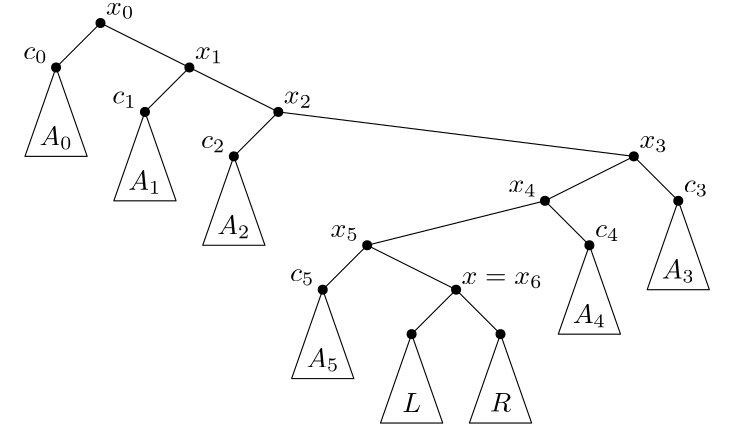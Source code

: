 <?xml version="1.0"?>
<!DOCTYPE ipe SYSTEM "ipe.dtd">
<ipe version="70206" creator="Ipe 7.2.7">
<info created="D:20200225145259" modified="D:20200225154916"/>
<ipestyle name="basic">
<symbol name="arrow/arc(spx)">
<path stroke="sym-stroke" fill="sym-stroke" pen="sym-pen">
0 0 m
-1 0.333 l
-1 -0.333 l
h
</path>
</symbol>
<symbol name="arrow/farc(spx)">
<path stroke="sym-stroke" fill="white" pen="sym-pen">
0 0 m
-1 0.333 l
-1 -0.333 l
h
</path>
</symbol>
<symbol name="arrow/ptarc(spx)">
<path stroke="sym-stroke" fill="sym-stroke" pen="sym-pen">
0 0 m
-1 0.333 l
-0.8 0 l
-1 -0.333 l
h
</path>
</symbol>
<symbol name="arrow/fptarc(spx)">
<path stroke="sym-stroke" fill="white" pen="sym-pen">
0 0 m
-1 0.333 l
-0.8 0 l
-1 -0.333 l
h
</path>
</symbol>
<symbol name="mark/circle(sx)" transformations="translations">
<path fill="sym-stroke">
0.6 0 0 0.6 0 0 e
0.4 0 0 0.4 0 0 e
</path>
</symbol>
<symbol name="mark/disk(sx)" transformations="translations">
<path fill="sym-stroke">
0.6 0 0 0.6 0 0 e
</path>
</symbol>
<symbol name="mark/fdisk(sfx)" transformations="translations">
<group>
<path fill="sym-fill">
0.5 0 0 0.5 0 0 e
</path>
<path fill="sym-stroke" fillrule="eofill">
0.6 0 0 0.6 0 0 e
0.4 0 0 0.4 0 0 e
</path>
</group>
</symbol>
<symbol name="mark/box(sx)" transformations="translations">
<path fill="sym-stroke" fillrule="eofill">
-0.6 -0.6 m
0.6 -0.6 l
0.6 0.6 l
-0.6 0.6 l
h
-0.4 -0.4 m
0.4 -0.4 l
0.4 0.4 l
-0.4 0.4 l
h
</path>
</symbol>
<symbol name="mark/square(sx)" transformations="translations">
<path fill="sym-stroke">
-0.6 -0.6 m
0.6 -0.6 l
0.6 0.6 l
-0.6 0.6 l
h
</path>
</symbol>
<symbol name="mark/fsquare(sfx)" transformations="translations">
<group>
<path fill="sym-fill">
-0.5 -0.5 m
0.5 -0.5 l
0.5 0.5 l
-0.5 0.5 l
h
</path>
<path fill="sym-stroke" fillrule="eofill">
-0.6 -0.6 m
0.6 -0.6 l
0.6 0.6 l
-0.6 0.6 l
h
-0.4 -0.4 m
0.4 -0.4 l
0.4 0.4 l
-0.4 0.4 l
h
</path>
</group>
</symbol>
<symbol name="mark/cross(sx)" transformations="translations">
<group>
<path fill="sym-stroke">
-0.43 -0.57 m
0.57 0.43 l
0.43 0.57 l
-0.57 -0.43 l
h
</path>
<path fill="sym-stroke">
-0.43 0.57 m
0.57 -0.43 l
0.43 -0.57 l
-0.57 0.43 l
h
</path>
</group>
</symbol>
<symbol name="arrow/fnormal(spx)">
<path stroke="sym-stroke" fill="white" pen="sym-pen">
0 0 m
-1 0.333 l
-1 -0.333 l
h
</path>
</symbol>
<symbol name="arrow/pointed(spx)">
<path stroke="sym-stroke" fill="sym-stroke" pen="sym-pen">
0 0 m
-1 0.333 l
-0.8 0 l
-1 -0.333 l
h
</path>
</symbol>
<symbol name="arrow/fpointed(spx)">
<path stroke="sym-stroke" fill="white" pen="sym-pen">
0 0 m
-1 0.333 l
-0.8 0 l
-1 -0.333 l
h
</path>
</symbol>
<symbol name="arrow/linear(spx)">
<path stroke="sym-stroke" pen="sym-pen">
-1 0.333 m
0 0 l
-1 -0.333 l
</path>
</symbol>
<symbol name="arrow/fdouble(spx)">
<path stroke="sym-stroke" fill="white" pen="sym-pen">
0 0 m
-1 0.333 l
-1 -0.333 l
h
-1 0 m
-2 0.333 l
-2 -0.333 l
h
</path>
</symbol>
<symbol name="arrow/double(spx)">
<path stroke="sym-stroke" fill="sym-stroke" pen="sym-pen">
0 0 m
-1 0.333 l
-1 -0.333 l
h
-1 0 m
-2 0.333 l
-2 -0.333 l
h
</path>
</symbol>
<pen name="heavier" value="0.8"/>
<pen name="fat" value="1.2"/>
<pen name="ultrafat" value="2"/>
<symbolsize name="large" value="5"/>
<symbolsize name="small" value="2"/>
<symbolsize name="tiny" value="1.1"/>
<arrowsize name="large" value="10"/>
<arrowsize name="small" value="5"/>
<arrowsize name="tiny" value="3"/>
<color name="red" value="1 0 0"/>
<color name="green" value="0 1 0"/>
<color name="blue" value="0 0 1"/>
<color name="yellow" value="1 1 0"/>
<color name="orange" value="1 0.647 0"/>
<color name="gold" value="1 0.843 0"/>
<color name="purple" value="0.627 0.125 0.941"/>
<color name="gray" value="0.745"/>
<color name="brown" value="0.647 0.165 0.165"/>
<color name="navy" value="0 0 0.502"/>
<color name="pink" value="1 0.753 0.796"/>
<color name="seagreen" value="0.18 0.545 0.341"/>
<color name="turquoise" value="0.251 0.878 0.816"/>
<color name="violet" value="0.933 0.51 0.933"/>
<color name="darkblue" value="0 0 0.545"/>
<color name="darkcyan" value="0 0.545 0.545"/>
<color name="darkgray" value="0.663"/>
<color name="darkgreen" value="0 0.392 0"/>
<color name="darkmagenta" value="0.545 0 0.545"/>
<color name="darkorange" value="1 0.549 0"/>
<color name="darkred" value="0.545 0 0"/>
<color name="lightblue" value="0.678 0.847 0.902"/>
<color name="lightcyan" value="0.878 1 1"/>
<color name="lightgray" value="0.827"/>
<color name="lightgreen" value="0.565 0.933 0.565"/>
<color name="lightyellow" value="1 1 0.878"/>
<dashstyle name="dashed" value="[4] 0"/>
<dashstyle name="dotted" value="[1 3] 0"/>
<dashstyle name="dash dotted" value="[4 2 1 2] 0"/>
<dashstyle name="dash dot dotted" value="[4 2 1 2 1 2] 0"/>
<textsize name="large" value="\large"/>
<textsize name="small" value="\small"/>
<textsize name="tiny" value="\tiny"/>
<textsize name="Large" value="\Large"/>
<textsize name="LARGE" value="\LARGE"/>
<textsize name="huge" value="\huge"/>
<textsize name="Huge" value="\Huge"/>
<textsize name="footnote" value="\footnotesize"/>
<textstyle name="center" begin="\begin{center}" end="\end{center}"/>
<textstyle name="itemize" begin="\begin{itemize}" end="\end{itemize}"/>
<textstyle name="item" begin="\begin{itemize}\item{}" end="\end{itemize}"/>
<gridsize name="4 pts" value="4"/>
<gridsize name="8 pts (~3 mm)" value="8"/>
<gridsize name="16 pts (~6 mm)" value="16"/>
<gridsize name="32 pts (~12 mm)" value="32"/>
<gridsize name="10 pts (~3.5 mm)" value="10"/>
<gridsize name="20 pts (~7 mm)" value="20"/>
<gridsize name="14 pts (~5 mm)" value="14"/>
<gridsize name="28 pts (~10 mm)" value="28"/>
<gridsize name="56 pts (~20 mm)" value="56"/>
<anglesize name="90 deg" value="90"/>
<anglesize name="60 deg" value="60"/>
<anglesize name="45 deg" value="45"/>
<anglesize name="30 deg" value="30"/>
<anglesize name="22.5 deg" value="22.5"/>
<opacity name="10%" value="0.1"/>
<opacity name="30%" value="0.3"/>
<opacity name="50%" value="0.5"/>
<opacity name="75%" value="0.75"/>
<tiling name="falling" angle="-60" step="4" width="1"/>
<tiling name="rising" angle="30" step="4" width="1"/>
</ipestyle>
<page>
<layer name="alpha"/>
<layer name="gamma"/>
<view layers="alpha" active="alpha"/>
<view layers="gamma" active="alpha"/>
<use layer="alpha" name="mark/disk(sx)" pos="256 576" size="normal" stroke="black"/>
<use name="mark/disk(sx)" pos="288 560" size="normal" stroke="black"/>
<use name="mark/disk(sx)" pos="320 544" size="normal" stroke="black"/>
<use matrix="1 0 0 1 32 0" name="mark/disk(sx)" pos="416 528" size="normal" stroke="black"/>
<use matrix="1 0 0 1 32 0" name="mark/disk(sx)" pos="384 512" size="normal" stroke="black"/>
<use name="mark/disk(sx)" pos="352 496" size="normal" stroke="black"/>
<use name="mark/disk(sx)" pos="384 480" size="normal" stroke="black"/>
<path stroke="black">
256 576 m
288 560 l
320 544 l
448 528 l
416 512 l
352 496 l
384 480 l
</path>
<path matrix="0.7 0 0 1 60.8 16" stroke="black">
256 544 m
240 512 l
272 512 l
h
</path>
<path matrix="0.7 0 0 1 92.8 0" stroke="black">
256 544 m
240 512 l
272 512 l
h
</path>
<path matrix="0.7 0 0 1 124.8 -16" stroke="black">
256 544 m
240 512 l
272 512 l
h
</path>
<path matrix="0.7 0 0 1 284.8 -32" stroke="black">
256 544 m
240 512 l
272 512 l
h
</path>
<path matrix="0.7 0 0 1 252.8 -48" stroke="black">
256 544 m
240 512 l
272 512 l
h
</path>
<path matrix="0.7 0 0 1 156.8 -64" stroke="black">
256 544 m
240 512 l
272 512 l
h
</path>
<path matrix="0.7 0 0 1 188.8 -80" stroke="black">
256 544 m
240 512 l
272 512 l
h
</path>
<path matrix="0.7 0 0 1 220.8 -80" stroke="black">
256 544 m
240 512 l
272 512 l
h
</path>
<path stroke="black">
256 576 m
240 560 l
</path>
<path stroke="black">
288 560 m
272 544 l
</path>
<path stroke="black">
320 544 m
304 528 l
</path>
<path stroke="black">
352 496 m
336 480 l
</path>
<path stroke="black">
384 480 m
368 464 l
</path>
<path stroke="black">
384 480 m
400 464 l
</path>
<path stroke="black">
416 512 m
432 496 l
</path>
<path stroke="black">
448 528 m
464 512 l
</path>
<text matrix="1 0 0 1 2 2" transformations="translations" pos="384 480" stroke="black" type="label" width="29.141" height="4.294" depth="1.49" valign="baseline" style="math">x=x_6</text>
<text matrix="1 0 0 1 2 3" transformations="translations" pos="256 576" stroke="black" type="label" width="10.163" height="4.294" depth="1.49" valign="baseline" style="math">x_0</text>
<text matrix="1 0 0 1 34 -13" transformations="translations" pos="256 576" stroke="black" type="label" width="10.163" height="4.294" depth="1.49" valign="baseline" style="math">x_1</text>
<text matrix="1 0 0 1 66 -29" transformations="translations" pos="256 576" stroke="black" type="label" width="10.163" height="4.294" depth="1.49" valign="baseline" style="math">x_2</text>
<text matrix="1 0 0 1 194 -45" transformations="translations" pos="256 576" stroke="black" type="label" width="10.163" height="4.294" depth="1.49" valign="baseline" style="math">x_3</text>
<text matrix="1 0 0 1 157 -61" transformations="translations" pos="256 576" stroke="black" type="label" width="10.163" height="4.294" depth="1.49" halign="right" valign="baseline" style="math">x_4</text>
<text matrix="1 0 0 1 93 -77" transformations="translations" pos="256 576" stroke="black" type="label" width="10.163" height="4.294" depth="1.49" halign="right" valign="baseline" style="math">x_5</text>
<text matrix="1 0 0 1 0 -12" transformations="translations" pos="240 544" stroke="black" type="label" width="11.941" height="6.812" depth="1.49" halign="center" valign="baseline" style="math">A_0</text>
<text matrix="1 0 0 1 32 -28" transformations="translations" pos="240 544" stroke="black" type="label" width="11.941" height="6.812" depth="1.49" halign="center" valign="baseline" style="math">A_1</text>
<text matrix="1 0 0 1 64 -44" transformations="translations" pos="240 544" stroke="black" type="label" width="11.941" height="6.812" depth="1.49" halign="center" valign="baseline" style="math">A_2</text>
<text matrix="1 0 0 1 96 -92" transformations="translations" pos="240 544" stroke="black" type="label" width="11.941" height="6.812" depth="1.49" halign="center" valign="baseline" style="math">A_5</text>
<text matrix="1 0 0 1 224 -60" transformations="translations" pos="240 544" stroke="black" type="label" width="11.941" height="6.812" depth="1.49" halign="center" valign="baseline" style="math">A_3</text>
<text matrix="1 0 0 1 192 -76" transformations="translations" pos="240 544" stroke="black" type="label" width="11.941" height="6.812" depth="1.49" halign="center" valign="baseline" style="math">A_4</text>
<text matrix="1 0 0 1 160 -108" transformations="translations" pos="240 544" stroke="black" type="label" width="7.641" height="6.808" depth="0" halign="center" valign="baseline" style="math">R</text>
<text matrix="1 0 0 1 128 -108" transformations="translations" pos="240 544" stroke="black" type="label" width="6.78" height="6.808" depth="0" halign="center" valign="baseline" style="math">L</text>
<use name="mark/disk(sx)" pos="240 560" size="normal" stroke="black"/>
<use name="mark/disk(sx)" pos="272 544" size="normal" stroke="black"/>
<use name="mark/disk(sx)" pos="304 528" size="normal" stroke="black"/>
<use name="mark/disk(sx)" pos="336 480" size="normal" stroke="black"/>
<use name="mark/disk(sx)" pos="368 464" size="normal" stroke="black"/>
<use name="mark/disk(sx)" pos="400 464" size="normal" stroke="black"/>
<use name="mark/disk(sx)" pos="432 496" size="normal" stroke="black"/>
<use name="mark/disk(sx)" pos="464 512" size="normal" stroke="black"/>
<use layer="gamma" matrix="1 0 0 1 0 176" name="mark/disk(sx)" pos="384 400" size="normal" stroke="black"/>
<use matrix="1 0 0 1 0 176" name="mark/disk(sx)" pos="256 384" size="normal" stroke="black"/>
<use matrix="1 0 0 1 0 176" name="mark/disk(sx)" pos="288 368" size="normal" stroke="black"/>
<use matrix="1 0 0 1 0 176" name="mark/disk(sx)" pos="320 352" size="normal" stroke="black"/>
<use matrix="1 0 0 1 0 176" name="mark/disk(sx)" pos="352 336" size="normal" stroke="black"/>
<use matrix="1 0 0 1 0 176" name="mark/disk(sx)" pos="448 384" size="normal" stroke="black"/>
<use matrix="1 0 0 1 0 176" name="mark/disk(sx)" pos="416 368" size="normal" stroke="black"/>
<path matrix="1 0 0 1 0 176" stroke="black">
384 400 m
256 384 l
288 368 l
320 352 l
352 336 l
</path>
<path matrix="1 0 0 1 0 176" stroke="black">
384 400 m
448 384 l
416 368 l
</path>
<path matrix="0.7 0 0 1 284.8 0" stroke="black">
256 544 m
240 512 l
272 512 l
h
</path>
<path matrix="0.7 0 0 1 252.8 -16" stroke="black">
256 544 m
240 512 l
272 512 l
h
</path>
<path matrix="1 0 0 1 0 32" stroke="black">
416 512 m
432 496 l
</path>
<path matrix="1 0 0 1 0 32" stroke="black">
448 528 m
464 512 l
</path>
<text matrix="1 0 0 1 224 -28" transformations="translations" pos="240 544" stroke="black" type="label" width="11.941" height="6.812" depth="1.49" halign="center" valign="baseline" style="math">A_3</text>
<text matrix="1 0 0 1 192 -44" transformations="translations" pos="240 544" stroke="black" type="label" width="11.941" height="6.812" depth="1.49" halign="center" valign="baseline" style="math">A_4</text>
<use matrix="1 0 0 1 0 32" name="mark/disk(sx)" pos="432 496" size="normal" stroke="black"/>
<use matrix="1 0 0 1 0 32" name="mark/disk(sx)" pos="464 512" size="normal" stroke="black"/>
<path matrix="0.7 0 0 1 60.8 0" stroke="black">
256 544 m
240 512 l
272 512 l
h
</path>
<path matrix="0.7 0 0 1 92.8 -16" stroke="black">
256 544 m
240 512 l
272 512 l
h
</path>
<path matrix="0.7 0 0 1 124.8 -32" stroke="black">
256 544 m
240 512 l
272 512 l
h
</path>
<path matrix="1 0 0 1 0 -16" stroke="black">
256 576 m
240 560 l
</path>
<path matrix="1 0 0 1 0 -16" stroke="black">
288 560 m
272 544 l
</path>
<path matrix="1 0 0 1 0 -16" stroke="black">
320 544 m
304 528 l
</path>
<text matrix="1 0 0 1 0 -28" transformations="translations" pos="240 544" stroke="black" type="label" width="11.941" height="6.812" depth="1.49" halign="center" valign="baseline" style="math">A_0</text>
<text matrix="1 0 0 1 32 -44" transformations="translations" pos="240 544" stroke="black" type="label" width="11.941" height="6.812" depth="1.49" halign="center" valign="baseline" style="math">A_1</text>
<text matrix="1 0 0 1 64 -60" transformations="translations" pos="240 544" stroke="black" type="label" width="11.941" height="6.812" depth="1.49" halign="center" valign="baseline" style="math">A_2</text>
<use matrix="1 0 0 1 0 -16" name="mark/disk(sx)" pos="240 560" size="normal" stroke="black"/>
<use matrix="1 0 0 1 0 -16" name="mark/disk(sx)" pos="272 544" size="normal" stroke="black"/>
<use matrix="1 0 0 1 0 -16" name="mark/disk(sx)" pos="304 528" size="normal" stroke="black"/>
<path matrix="0.7 0 0 1 156.8 -48" stroke="black">
256 544 m
240 512 l
272 512 l
h
</path>
<path matrix="1 0 0 1 0 16" stroke="black">
352 496 m
336 480 l
</path>
<text matrix="1 0 0 1 96 -76" transformations="translations" pos="240 544" stroke="black" type="label" width="11.941" height="6.812" depth="1.49" halign="center" valign="baseline" style="math">A_5</text>
<use matrix="1 0 0 1 0 16" name="mark/disk(sx)" pos="336 480" size="normal" stroke="black"/>
<path matrix="0.7 0 0 1 188.8 -48" stroke="black">
256 544 m
240 512 l
272 512 l
h
</path>
<text matrix="1 0 0 1 128 -76" transformations="translations" pos="240 544" stroke="black" type="label" width="6.78" height="6.808" depth="0" halign="center" valign="baseline" style="math">L</text>
<use matrix="1 0 0 1 0 32" name="mark/disk(sx)" pos="368 464" size="normal" stroke="black"/>
<path matrix="0.7 0 0 1 220.8 -16" stroke="black">
256 544 m
240 512 l
272 512 l
h
</path>
<text matrix="1 0 0 1 160 -44" transformations="translations" pos="240 544" stroke="black" type="label" width="7.641" height="6.808" depth="0" halign="center" valign="baseline" style="math">R</text>
<use matrix="1 0 0 1 0 64" name="mark/disk(sx)" pos="400 464" size="normal" stroke="black"/>
<path matrix="1 0 0 1 0 176" stroke="black">
416 368 m
400 352 l
</path>
<path matrix="1 0 0 1 0 176" stroke="black">
352 336 m
368 320 l
</path>
<text matrix="1 0 0 1 2 98" transformations="translations" pos="384 480" stroke="black" type="label" width="5.694" height="4.289" depth="0" valign="baseline" style="math">x</text>
<text matrix="1 0 0 1 -2 -13" transformations="translations" pos="256 576" stroke="black" type="label" width="33.182" height="4.294" depth="1.49" halign="right" valign="baseline" style="math">x_0=a_1</text>
<text matrix="1 0 0 1 34 -29" transformations="translations" pos="256 576" stroke="black" type="label" width="33.182" height="4.294" depth="1.49" valign="baseline" style="math">x_1=a_2</text>
<text matrix="1 0 0 1 66 -45" transformations="translations" pos="256 576" stroke="black" type="label" width="33.182" height="4.294" depth="1.49" valign="baseline" style="math">x_2=a_3</text>
<text matrix="1 0 0 1 194 -13" transformations="translations" pos="256 576" stroke="black" type="label" width="32.192" height="6.923" depth="1.49" valign="baseline" style="math">x_3=b_0</text>
<text matrix="1 0 0 1 157 -29" transformations="translations" pos="256 576" stroke="black" type="label" width="32.192" height="6.923" depth="1.49" halign="right" valign="baseline" style="math">x_4=b_1</text>
<text matrix="1 0 0 1 98 -61" transformations="translations" pos="256 576" stroke="black" type="label" width="33.182" height="4.294" depth="1.49" valign="baseline" style="math">x_5=a_4</text>
<text layer="alpha" matrix="1 0 0 1 -19 -13" transformations="translations" pos="256 576" stroke="black" type="label" width="8.781" height="4.294" depth="1.49" halign="right" valign="baseline" style="math">c_0</text>
<text matrix="1 0 0 1 13 -29" transformations="translations" pos="256 576" stroke="black" type="label" width="8.781" height="4.294" depth="1.49" halign="right" valign="baseline" style="math">c_1</text>
<text matrix="1 0 0 1 45 -45" transformations="translations" pos="256 576" stroke="black" type="label" width="8.781" height="4.294" depth="1.49" halign="right" valign="baseline" style="math">c_2</text>
<text matrix="1 0 0 1 77 -93" transformations="translations" pos="256 576" stroke="black" type="label" width="8.781" height="4.294" depth="1.49" halign="right" valign="baseline" style="math">c_5</text>
<text matrix="1 0 0 1 210 -61" transformations="translations" pos="256 576" stroke="black" type="label" width="8.781" height="4.294" depth="1.49" valign="baseline" style="math">c_3</text>
<text matrix="1 0 0 1 178 -77" transformations="translations" pos="256 576" stroke="black" type="label" width="8.781" height="4.294" depth="1.49" valign="baseline" style="math">c_4</text>
</page>
</ipe>
